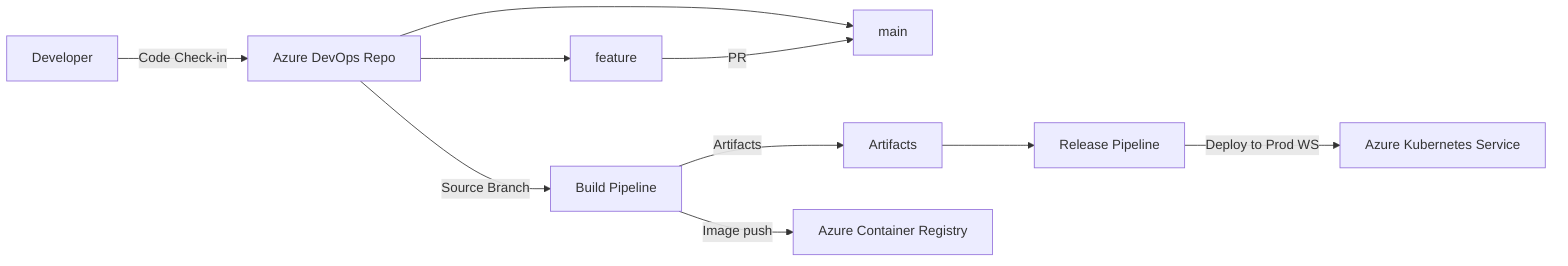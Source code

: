 ---
config:
    theme: light
    title: Azure DevOps CI/CD Pipeline
---

graph LR
    A[Developer] -->|Code Check-in| B[Azure DevOps Repo]
    B --> B1[feature]
    B --> B2[main]
    B1 -->|PR| B2
    B -->|Source Branch| C[Build Pipeline]
    C -->|Artifacts| D[Artifacts]
    C -->|Image push| E[Azure Container Registry]
    D --> F[Release Pipeline]
    F -->|Deploy to Prod WS| G[Azure Kubernetes Service]